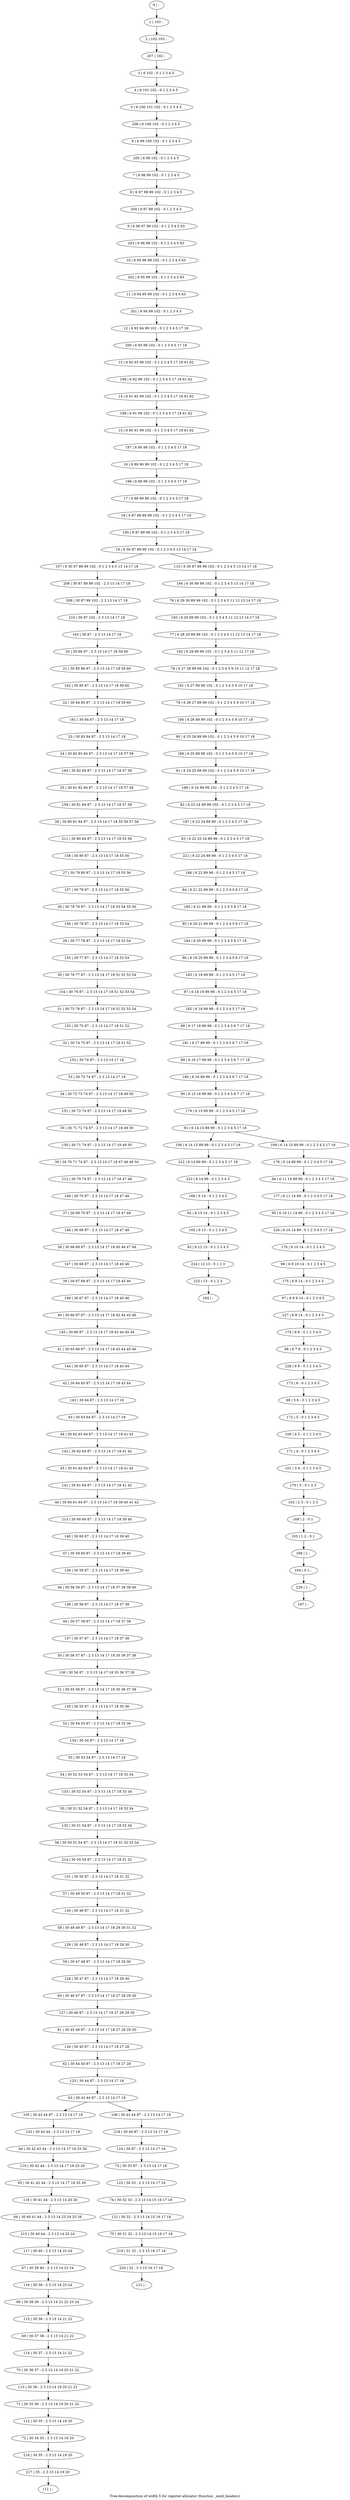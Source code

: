 digraph G {
graph [label="Tree-decomposition of width 5 for register allocator (function _send_headers)"]
0[label="0 | : "];
1[label="1 | 103 : "];
2[label="2 | 102 103 : "];
3[label="3 | 6 102 : 0 1 2 3 4 5 "];
4[label="4 | 6 101 102 : 0 1 2 3 4 5 "];
5[label="5 | 6 100 101 102 : 0 1 2 3 4 5 "];
6[label="6 | 6 99 100 102 : 0 1 2 3 4 5 "];
7[label="7 | 6 98 99 102 : 0 1 2 3 4 5 "];
8[label="8 | 6 97 98 99 102 : 0 1 2 3 4 5 "];
9[label="9 | 6 96 97 99 102 : 0 1 2 3 4 5 63 "];
10[label="10 | 6 95 96 99 102 : 0 1 2 3 4 5 63 "];
11[label="11 | 6 94 95 99 102 : 0 1 2 3 4 5 63 "];
12[label="12 | 6 93 94 99 102 : 0 1 2 3 4 5 17 18 "];
13[label="13 | 6 92 93 99 102 : 0 1 2 3 4 5 17 18 61 62 "];
14[label="14 | 6 91 92 99 102 : 0 1 2 3 4 5 17 18 61 62 "];
15[label="15 | 6 90 91 99 102 : 0 1 2 3 4 5 17 18 61 62 "];
16[label="16 | 6 89 90 99 102 : 0 1 2 3 4 5 17 18 "];
17[label="17 | 6 88 89 99 102 : 0 1 2 3 4 5 17 18 "];
18[label="18 | 6 87 88 89 99 102 : 0 1 2 3 4 5 17 18 "];
19[label="19 | 6 30 87 89 99 102 : 0 1 2 3 4 5 13 14 17 18 "];
20[label="20 | 30 86 87 : 2 3 13 14 17 18 59 60 "];
21[label="21 | 30 85 86 87 : 2 3 13 14 17 18 59 60 "];
22[label="22 | 30 84 85 87 : 2 3 13 14 17 18 59 60 "];
23[label="23 | 30 83 84 87 : 2 3 13 14 17 18 "];
24[label="24 | 30 82 83 84 87 : 2 3 13 14 17 18 57 58 "];
25[label="25 | 30 81 82 84 87 : 2 3 13 14 17 18 57 58 "];
26[label="26 | 30 80 81 84 87 : 2 3 13 14 17 18 55 56 57 58 "];
27[label="27 | 30 79 80 87 : 2 3 13 14 17 18 55 56 "];
28[label="28 | 30 78 79 87 : 2 3 13 14 17 18 53 54 55 56 "];
29[label="29 | 30 77 78 87 : 2 3 13 14 17 18 53 54 "];
30[label="30 | 30 76 77 87 : 2 3 13 14 17 18 51 52 53 54 "];
31[label="31 | 30 75 76 87 : 2 3 13 14 17 18 51 52 53 54 "];
32[label="32 | 30 74 75 87 : 2 3 13 14 17 18 51 52 "];
33[label="33 | 30 73 74 87 : 2 3 13 14 17 18 "];
34[label="34 | 30 72 73 74 87 : 2 3 13 14 17 18 49 50 "];
35[label="35 | 30 71 72 74 87 : 2 3 13 14 17 18 49 50 "];
36[label="36 | 30 70 71 74 87 : 2 3 13 14 17 18 47 48 49 50 "];
37[label="37 | 30 69 70 87 : 2 3 13 14 17 18 47 48 "];
38[label="38 | 30 68 69 87 : 2 3 13 14 17 18 45 46 47 48 "];
39[label="39 | 30 67 68 87 : 2 3 13 14 17 18 45 46 "];
40[label="40 | 30 66 67 87 : 2 3 13 14 17 18 43 44 45 46 "];
41[label="41 | 30 65 66 87 : 2 3 13 14 17 18 43 44 45 46 "];
42[label="42 | 30 64 65 87 : 2 3 13 14 17 18 43 44 "];
43[label="43 | 30 63 64 87 : 2 3 13 14 17 18 "];
44[label="44 | 30 62 63 64 87 : 2 3 13 14 17 18 41 42 "];
45[label="45 | 30 61 62 64 87 : 2 3 13 14 17 18 41 42 "];
46[label="46 | 30 60 61 64 87 : 2 3 13 14 17 18 39 40 41 42 "];
47[label="47 | 30 59 60 87 : 2 3 13 14 17 18 39 40 "];
48[label="48 | 30 58 59 87 : 2 3 13 14 17 18 37 38 39 40 "];
49[label="49 | 30 57 58 87 : 2 3 13 14 17 18 37 38 "];
50[label="50 | 30 56 57 87 : 2 3 13 14 17 18 35 36 37 38 "];
51[label="51 | 30 55 56 87 : 2 3 13 14 17 18 35 36 37 38 "];
52[label="52 | 30 54 55 87 : 2 3 13 14 17 18 35 36 "];
53[label="53 | 30 53 54 87 : 2 3 13 14 17 18 "];
54[label="54 | 30 52 53 54 87 : 2 3 13 14 17 18 33 34 "];
55[label="55 | 30 51 52 54 87 : 2 3 13 14 17 18 33 34 "];
56[label="56 | 30 50 51 54 87 : 2 3 13 14 17 18 31 32 33 34 "];
57[label="57 | 30 49 50 87 : 2 3 13 14 17 18 31 32 "];
58[label="58 | 30 48 49 87 : 2 3 13 14 17 18 29 30 31 32 "];
59[label="59 | 30 47 48 87 : 2 3 13 14 17 18 29 30 "];
60[label="60 | 30 46 47 87 : 2 3 13 14 17 18 27 28 29 30 "];
61[label="61 | 30 45 46 87 : 2 3 13 14 17 18 27 28 29 30 "];
62[label="62 | 30 44 45 87 : 2 3 13 14 17 18 27 28 "];
63[label="63 | 30 43 44 87 : 2 3 13 14 17 18 "];
64[label="64 | 30 42 43 44 : 2 3 13 14 17 18 25 26 "];
65[label="65 | 30 41 42 44 : 2 3 13 14 17 18 25 26 "];
66[label="66 | 30 40 41 44 : 2 3 13 14 23 24 25 26 "];
67[label="67 | 30 39 40 : 2 3 13 14 23 24 "];
68[label="68 | 30 38 39 : 2 3 13 14 21 22 23 24 "];
69[label="69 | 30 37 38 : 2 3 13 14 21 22 "];
70[label="70 | 30 36 37 : 2 3 13 14 19 20 21 22 "];
71[label="71 | 30 35 36 : 2 3 13 14 19 20 21 22 "];
72[label="72 | 30 34 35 : 2 3 13 14 19 20 "];
73[label="73 | 30 33 87 : 2 3 13 14 17 18 "];
74[label="74 | 30 32 33 : 2 3 13 14 15 16 17 18 "];
75[label="75 | 30 31 32 : 2 3 13 14 15 16 17 18 "];
76[label="76 | 6 29 30 89 99 102 : 0 1 2 3 4 5 11 12 13 14 17 18 "];
77[label="77 | 6 28 29 89 99 102 : 0 1 2 3 4 5 11 12 13 14 17 18 "];
78[label="78 | 6 27 28 89 99 102 : 0 1 2 3 4 5 9 10 11 12 17 18 "];
79[label="79 | 6 26 27 89 99 102 : 0 1 2 3 4 5 9 10 17 18 "];
80[label="80 | 6 25 26 89 99 102 : 0 1 2 3 4 5 9 10 17 18 "];
81[label="81 | 6 24 25 89 99 102 : 0 1 2 3 4 5 9 10 17 18 "];
82[label="82 | 6 23 24 89 99 102 : 0 1 2 3 4 5 17 18 "];
83[label="83 | 6 22 23 24 89 99 : 0 1 2 3 4 5 17 18 "];
84[label="84 | 6 21 22 89 99 : 0 1 2 3 4 5 8 17 18 "];
85[label="85 | 6 20 21 89 99 : 0 1 2 3 4 5 8 17 18 "];
86[label="86 | 6 19 20 89 99 : 0 1 2 3 4 5 8 17 18 "];
87[label="87 | 6 18 19 89 99 : 0 1 2 3 4 5 17 18 "];
88[label="88 | 6 17 18 89 99 : 0 1 2 3 4 5 6 7 17 18 "];
89[label="89 | 6 16 17 89 99 : 0 1 2 3 4 5 6 7 17 18 "];
90[label="90 | 6 15 16 89 99 : 0 1 2 3 4 5 6 7 17 18 "];
91[label="91 | 6 14 15 89 99 : 0 1 2 3 4 5 17 18 "];
92[label="92 | 6 13 14 : 0 1 2 3 4 5 "];
93[label="93 | 6 12 13 : 0 1 2 3 4 5 "];
94[label="94 | 6 11 14 89 99 : 0 1 2 3 4 5 17 18 "];
95[label="95 | 6 10 11 14 89 : 0 1 2 3 4 5 17 18 "];
96[label="96 | 6 9 10 14 : 0 1 2 3 4 5 "];
97[label="97 | 6 8 9 14 : 0 1 2 3 4 5 "];
98[label="98 | 6 7 8 : 0 1 2 3 4 5 "];
99[label="99 | 5 6 : 0 1 2 3 4 5 "];
100[label="100 | 4 5 : 0 1 2 3 4 5 "];
101[label="101 | 3 4 : 0 1 2 3 4 5 "];
102[label="102 | 2 3 : 0 1 2 3 "];
103[label="103 | 1 2 : 0 1 "];
104[label="104 | 0 1 : "];
105[label="105 | 30 43 44 87 : 2 3 13 14 17 18 "];
106[label="106 | 30 43 44 87 : 2 3 13 14 17 18 "];
107[label="107 | 6 30 87 89 99 102 : 0 1 2 3 4 5 13 14 17 18 "];
108[label="108 | 6 14 15 89 99 : 0 1 2 3 4 5 17 18 "];
109[label="109 | 6 14 15 89 99 : 0 1 2 3 4 5 17 18 "];
110[label="110 | 6 30 87 89 99 102 : 0 1 2 3 4 5 13 14 17 18 "];
111[label="111 | : "];
112[label="112 | 30 35 : 2 3 13 14 19 20 "];
113[label="113 | 30 36 : 2 3 13 14 19 20 21 22 "];
114[label="114 | 30 37 : 2 3 13 14 21 22 "];
115[label="115 | 30 38 : 2 3 13 14 21 22 "];
116[label="116 | 30 39 : 2 3 13 14 23 24 "];
117[label="117 | 30 40 : 2 3 13 14 23 24 "];
118[label="118 | 30 41 44 : 2 3 13 14 25 26 "];
119[label="119 | 30 42 44 : 2 3 13 14 17 18 25 26 "];
120[label="120 | 30 43 44 : 2 3 13 14 17 18 "];
121[label="121 | : "];
122[label="122 | 30 32 : 2 3 13 14 15 16 17 18 "];
123[label="123 | 30 33 : 2 3 13 14 17 18 "];
124[label="124 | 30 87 : 2 3 13 14 17 18 "];
125[label="125 | 30 44 87 : 2 3 13 14 17 18 "];
126[label="126 | 30 45 87 : 2 3 13 14 17 18 27 28 "];
127[label="127 | 30 46 87 : 2 3 13 14 17 18 27 28 29 30 "];
128[label="128 | 30 47 87 : 2 3 13 14 17 18 29 30 "];
129[label="129 | 30 48 87 : 2 3 13 14 17 18 29 30 "];
130[label="130 | 30 49 87 : 2 3 13 14 17 18 31 32 "];
131[label="131 | 30 50 87 : 2 3 13 14 17 18 31 32 "];
132[label="132 | 30 51 54 87 : 2 3 13 14 17 18 33 34 "];
133[label="133 | 30 52 54 87 : 2 3 13 14 17 18 33 34 "];
134[label="134 | 30 54 87 : 2 3 13 14 17 18 "];
135[label="135 | 30 55 87 : 2 3 13 14 17 18 35 36 "];
136[label="136 | 30 56 87 : 2 3 13 14 17 18 35 36 37 38 "];
137[label="137 | 30 57 87 : 2 3 13 14 17 18 37 38 "];
138[label="138 | 30 58 87 : 2 3 13 14 17 18 37 38 "];
139[label="139 | 30 59 87 : 2 3 13 14 17 18 39 40 "];
140[label="140 | 30 60 87 : 2 3 13 14 17 18 39 40 "];
141[label="141 | 30 61 64 87 : 2 3 13 14 17 18 41 42 "];
142[label="142 | 30 62 64 87 : 2 3 13 14 17 18 41 42 "];
143[label="143 | 30 64 87 : 2 3 13 14 17 18 "];
144[label="144 | 30 65 87 : 2 3 13 14 17 18 43 44 "];
145[label="145 | 30 66 87 : 2 3 13 14 17 18 43 44 45 46 "];
146[label="146 | 30 67 87 : 2 3 13 14 17 18 45 46 "];
147[label="147 | 30 68 87 : 2 3 13 14 17 18 45 46 "];
148[label="148 | 30 69 87 : 2 3 13 14 17 18 47 48 "];
149[label="149 | 30 70 87 : 2 3 13 14 17 18 47 48 "];
150[label="150 | 30 71 74 87 : 2 3 13 14 17 18 49 50 "];
151[label="151 | 30 72 74 87 : 2 3 13 14 17 18 49 50 "];
152[label="152 | 30 74 87 : 2 3 13 14 17 18 "];
153[label="153 | 30 75 87 : 2 3 13 14 17 18 51 52 "];
154[label="154 | 30 76 87 : 2 3 13 14 17 18 51 52 53 54 "];
155[label="155 | 30 77 87 : 2 3 13 14 17 18 53 54 "];
156[label="156 | 30 78 87 : 2 3 13 14 17 18 53 54 "];
157[label="157 | 30 79 87 : 2 3 13 14 17 18 55 56 "];
158[label="158 | 30 80 87 : 2 3 13 14 17 18 55 56 "];
159[label="159 | 30 81 84 87 : 2 3 13 14 17 18 57 58 "];
160[label="160 | 30 82 84 87 : 2 3 13 14 17 18 57 58 "];
161[label="161 | 30 84 87 : 2 3 13 14 17 18 "];
162[label="162 | 30 85 87 : 2 3 13 14 17 18 59 60 "];
163[label="163 | 30 87 : 2 3 13 14 17 18 "];
164[label="164 | : "];
165[label="165 | 6 13 : 0 1 2 3 4 5 "];
166[label="166 | 6 14 : 0 1 2 3 4 5 "];
167[label="167 | : "];
168[label="168 | 1 : "];
169[label="169 | 2 : 0 1 "];
170[label="170 | 3 : 0 1 2 3 "];
171[label="171 | 4 : 0 1 2 3 4 5 "];
172[label="172 | 5 : 0 1 2 3 4 5 "];
173[label="173 | 6 : 0 1 2 3 4 5 "];
174[label="174 | 6 8 : 0 1 2 3 4 5 "];
175[label="175 | 6 9 14 : 0 1 2 3 4 5 "];
176[label="176 | 6 10 14 : 0 1 2 3 4 5 "];
177[label="177 | 6 11 14 89 : 0 1 2 3 4 5 17 18 "];
178[label="178 | 6 14 89 99 : 0 1 2 3 4 5 17 18 "];
179[label="179 | 6 15 89 99 : 0 1 2 3 4 5 17 18 "];
180[label="180 | 6 16 89 99 : 0 1 2 3 4 5 6 7 17 18 "];
181[label="181 | 6 17 89 99 : 0 1 2 3 4 5 6 7 17 18 "];
182[label="182 | 6 18 89 99 : 0 1 2 3 4 5 17 18 "];
183[label="183 | 6 19 89 99 : 0 1 2 3 4 5 17 18 "];
184[label="184 | 6 20 89 99 : 0 1 2 3 4 5 8 17 18 "];
185[label="185 | 6 21 89 99 : 0 1 2 3 4 5 8 17 18 "];
186[label="186 | 6 22 89 99 : 0 1 2 3 4 5 17 18 "];
187[label="187 | 6 23 24 89 99 : 0 1 2 3 4 5 17 18 "];
188[label="188 | 6 24 89 99 102 : 0 1 2 3 4 5 17 18 "];
189[label="189 | 6 25 89 99 102 : 0 1 2 3 4 5 9 10 17 18 "];
190[label="190 | 6 26 89 99 102 : 0 1 2 3 4 5 9 10 17 18 "];
191[label="191 | 6 27 89 99 102 : 0 1 2 3 4 5 9 10 17 18 "];
192[label="192 | 6 28 89 99 102 : 0 1 2 3 4 5 11 12 17 18 "];
193[label="193 | 6 29 89 99 102 : 0 1 2 3 4 5 11 12 13 14 17 18 "];
194[label="194 | 6 30 89 99 102 : 0 1 2 3 4 5 13 14 17 18 "];
195[label="195 | 6 87 89 99 102 : 0 1 2 3 4 5 17 18 "];
196[label="196 | 6 89 99 102 : 0 1 2 3 4 5 17 18 "];
197[label="197 | 6 90 99 102 : 0 1 2 3 4 5 17 18 "];
198[label="198 | 6 91 99 102 : 0 1 2 3 4 5 17 18 61 62 "];
199[label="199 | 6 92 99 102 : 0 1 2 3 4 5 17 18 61 62 "];
200[label="200 | 6 93 99 102 : 0 1 2 3 4 5 17 18 "];
201[label="201 | 6 94 99 102 : 0 1 2 3 4 5 "];
202[label="202 | 6 95 99 102 : 0 1 2 3 4 5 63 "];
203[label="203 | 6 96 99 102 : 0 1 2 3 4 5 63 "];
204[label="204 | 6 97 99 102 : 0 1 2 3 4 5 "];
205[label="205 | 6 99 102 : 0 1 2 3 4 5 "];
206[label="206 | 6 100 102 : 0 1 2 3 4 5 "];
207[label="207 | 102 : "];
208[label="208 | 30 87 89 99 102 : 2 3 13 14 17 18 "];
209[label="209 | 30 87 99 102 : 2 3 13 14 17 18 "];
210[label="210 | 30 87 102 : 2 3 13 14 17 18 "];
211[label="211 | 30 80 84 87 : 2 3 13 14 17 18 55 56 "];
212[label="212 | 30 70 74 87 : 2 3 13 14 17 18 47 48 "];
213[label="213 | 30 60 64 87 : 2 3 13 14 17 18 39 40 "];
214[label="214 | 30 50 54 87 : 2 3 13 14 17 18 31 32 "];
215[label="215 | 30 40 44 : 2 3 13 14 23 24 "];
216[label="216 | 34 35 : 2 3 13 14 19 20 "];
217[label="217 | 35 : 2 3 13 14 19 20 "];
218[label="218 | 30 44 87 : 2 3 13 14 17 18 "];
219[label="219 | 31 32 : 2 3 15 16 17 18 "];
220[label="220 | 32 : 2 3 15 16 17 18 "];
221[label="221 | 6 22 24 89 99 : 0 1 2 3 4 5 17 18 "];
222[label="222 | 6 14 89 99 : 0 1 2 3 4 5 17 18 "];
223[label="223 | 6 14 99 : 0 1 2 3 4 5 "];
224[label="224 | 12 13 : 0 1 2 3 "];
225[label="225 | 13 : 0 1 2 3 "];
226[label="226 | 6 10 14 89 : 0 1 2 3 4 5 17 18 "];
227[label="227 | 6 8 14 : 0 1 2 3 4 5 "];
228[label="228 | 6 8 : 0 1 2 3 4 5 "];
229[label="229 | 1 : "];
0->1 ;
1->2 ;
3->4 ;
4->5 ;
7->8 ;
17->18 ;
20->21 ;
23->24 ;
33->34 ;
43->44 ;
53->54 ;
63->105 ;
63->106 ;
19->107 ;
91->108 ;
91->109 ;
19->110 ;
112->72 ;
71->112 ;
113->71 ;
70->113 ;
114->70 ;
69->114 ;
115->69 ;
68->115 ;
116->68 ;
67->116 ;
117->67 ;
118->66 ;
65->118 ;
119->65 ;
64->119 ;
120->64 ;
105->120 ;
122->75 ;
74->122 ;
123->74 ;
73->123 ;
124->73 ;
125->63 ;
62->125 ;
126->62 ;
61->126 ;
127->61 ;
60->127 ;
128->60 ;
59->128 ;
129->59 ;
58->129 ;
130->58 ;
57->130 ;
131->57 ;
132->56 ;
55->132 ;
133->55 ;
54->133 ;
134->53 ;
52->134 ;
135->52 ;
51->135 ;
136->51 ;
50->136 ;
137->50 ;
49->137 ;
138->49 ;
48->138 ;
139->48 ;
47->139 ;
140->47 ;
141->46 ;
45->141 ;
142->45 ;
44->142 ;
143->43 ;
42->143 ;
144->42 ;
41->144 ;
145->41 ;
40->145 ;
146->40 ;
39->146 ;
147->39 ;
38->147 ;
148->38 ;
37->148 ;
149->37 ;
150->36 ;
35->150 ;
151->35 ;
34->151 ;
152->33 ;
32->152 ;
153->32 ;
31->153 ;
154->31 ;
30->154 ;
155->30 ;
29->155 ;
156->29 ;
28->156 ;
157->28 ;
27->157 ;
158->27 ;
159->26 ;
25->159 ;
160->25 ;
24->160 ;
161->23 ;
22->161 ;
162->22 ;
21->162 ;
163->20 ;
165->93 ;
92->165 ;
166->92 ;
168->104 ;
103->168 ;
169->103 ;
102->169 ;
170->102 ;
101->170 ;
171->101 ;
100->171 ;
172->100 ;
99->172 ;
173->99 ;
174->98 ;
175->97 ;
96->175 ;
176->96 ;
177->95 ;
94->177 ;
178->94 ;
109->178 ;
179->91 ;
90->179 ;
180->90 ;
89->180 ;
181->89 ;
88->181 ;
182->88 ;
87->182 ;
183->87 ;
86->183 ;
184->86 ;
85->184 ;
185->85 ;
84->185 ;
186->84 ;
187->83 ;
82->187 ;
188->82 ;
81->188 ;
189->81 ;
80->189 ;
190->80 ;
79->190 ;
191->79 ;
78->191 ;
192->78 ;
77->192 ;
193->77 ;
76->193 ;
194->76 ;
110->194 ;
195->19 ;
18->195 ;
196->17 ;
16->196 ;
197->16 ;
15->197 ;
198->15 ;
14->198 ;
199->14 ;
13->199 ;
200->13 ;
12->200 ;
201->12 ;
11->201 ;
202->11 ;
10->202 ;
203->10 ;
9->203 ;
204->9 ;
8->204 ;
205->7 ;
6->205 ;
206->6 ;
5->206 ;
207->3 ;
2->207 ;
107->208 ;
208->209 ;
210->163 ;
209->210 ;
211->158 ;
26->211 ;
212->149 ;
36->212 ;
213->140 ;
46->213 ;
214->131 ;
56->214 ;
215->117 ;
66->215 ;
72->216 ;
217->111 ;
216->217 ;
218->124 ;
106->218 ;
75->219 ;
220->121 ;
219->220 ;
221->186 ;
83->221 ;
108->222 ;
223->166 ;
222->223 ;
93->224 ;
225->164 ;
224->225 ;
226->176 ;
95->226 ;
227->174 ;
97->227 ;
228->173 ;
98->228 ;
229->167 ;
104->229 ;
}
